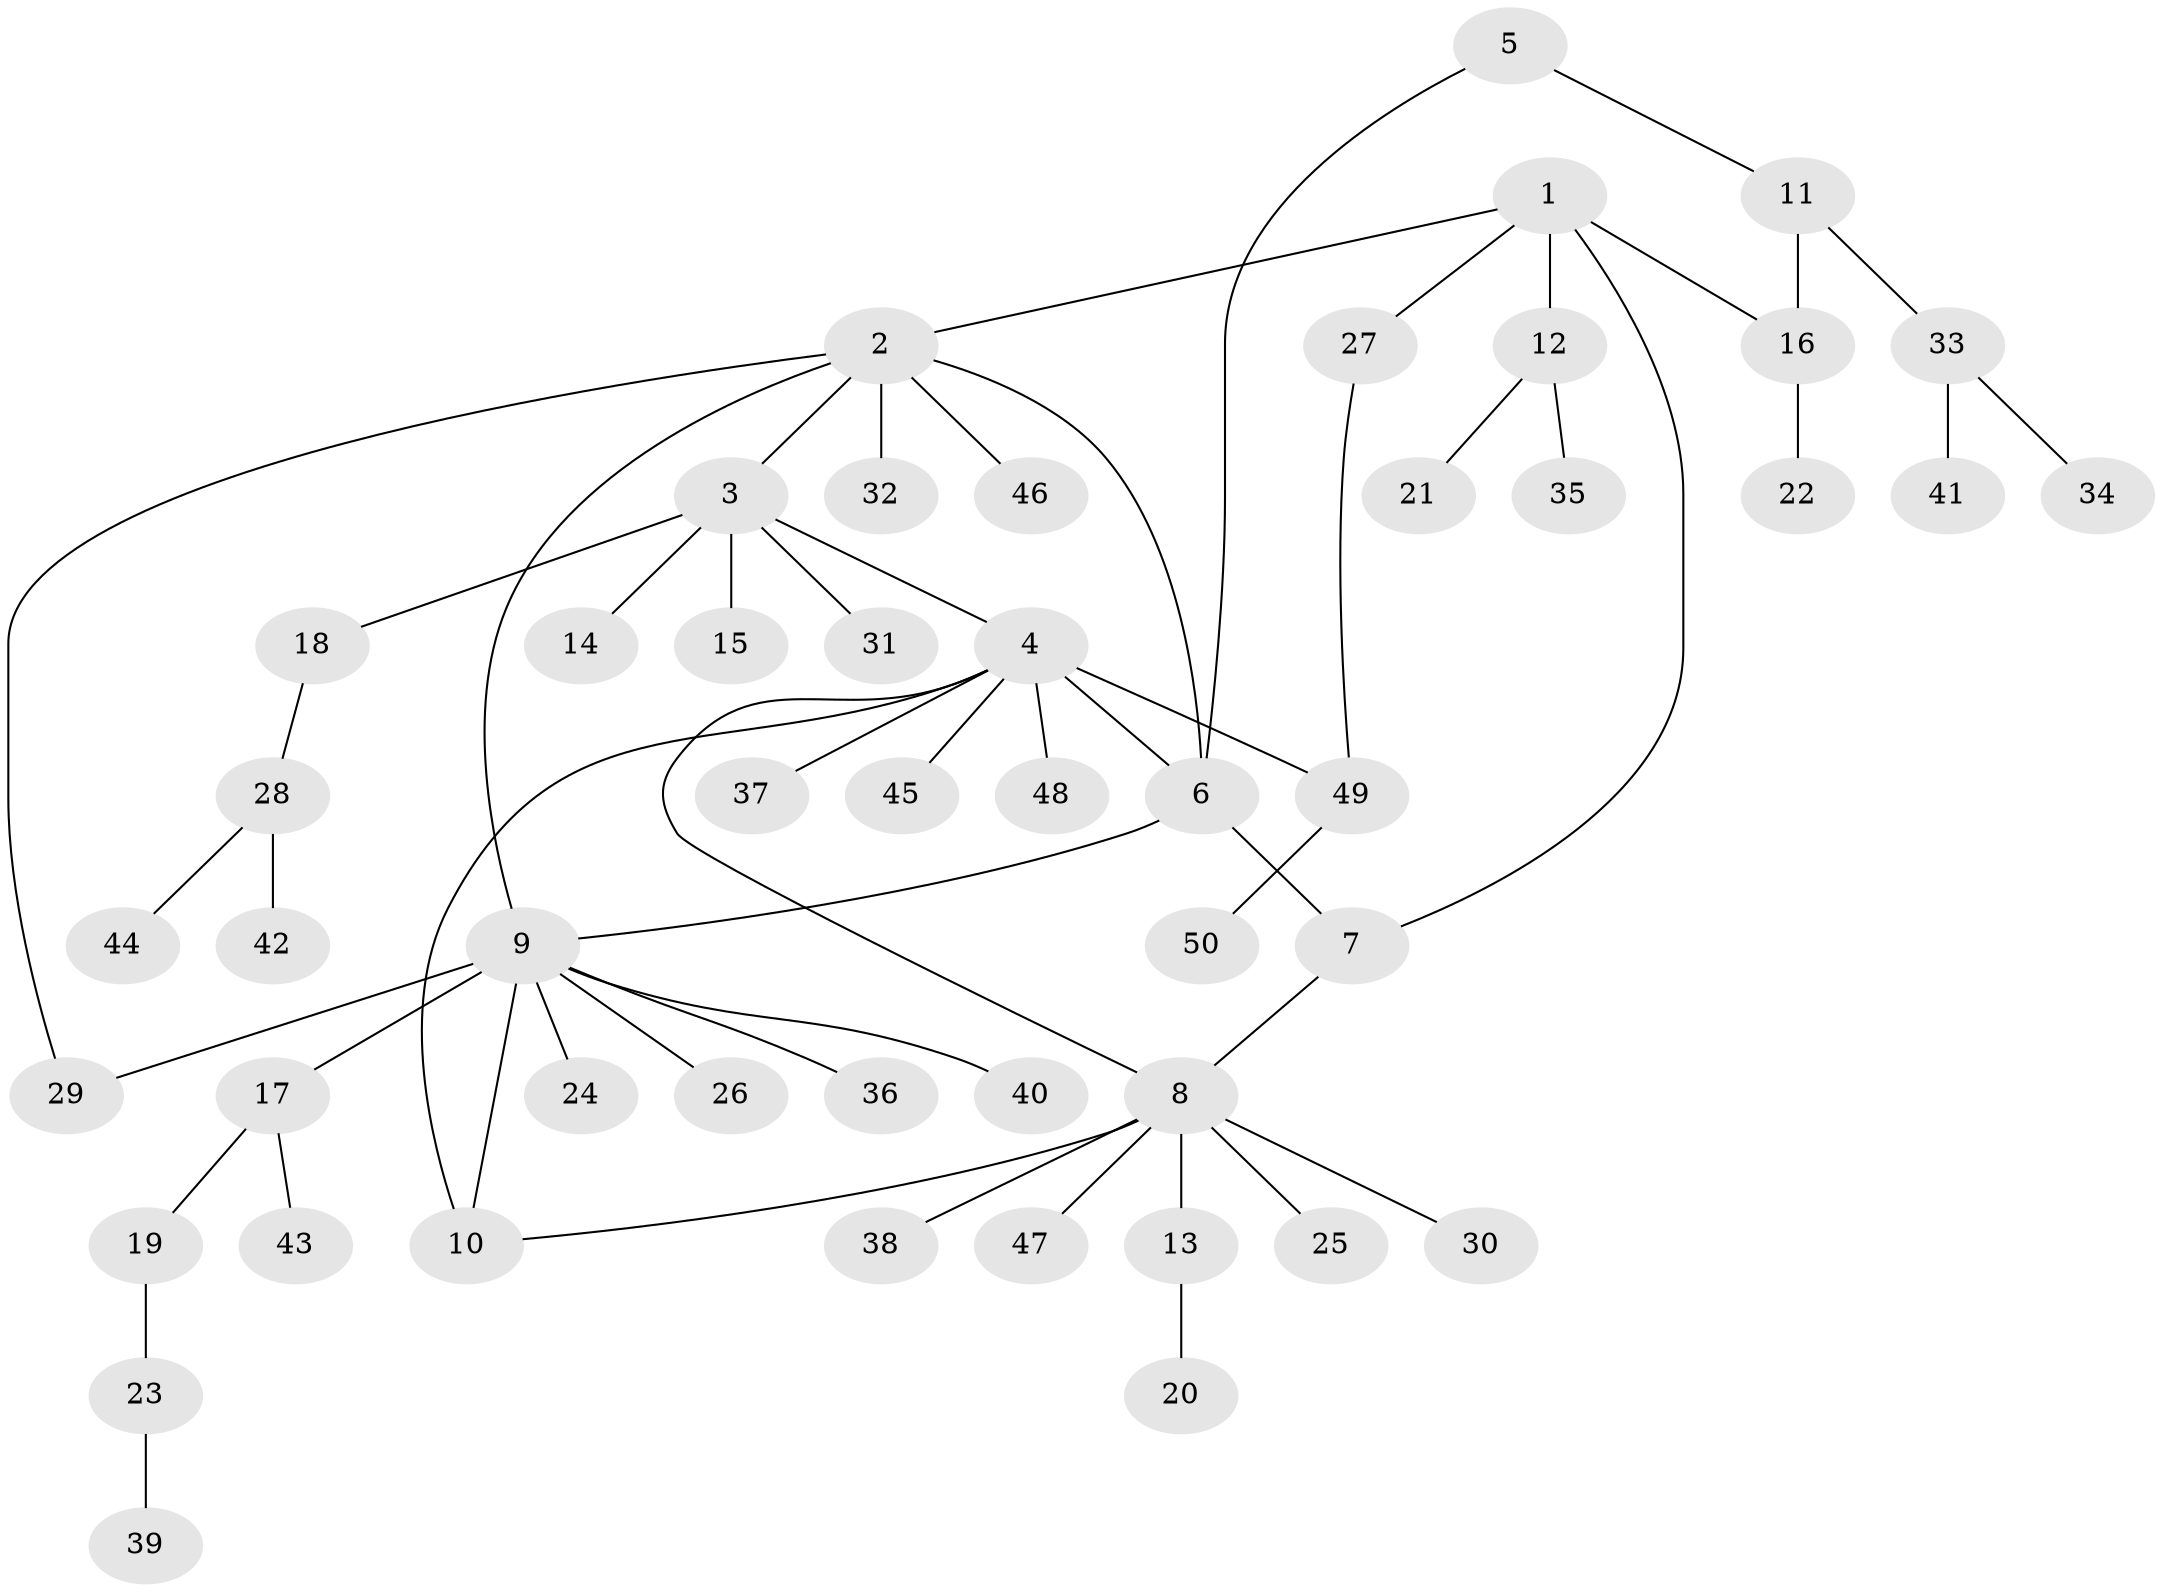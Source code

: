 // coarse degree distribution, {5: 0.027777777777777776, 6: 0.05555555555555555, 12: 0.027777777777777776, 3: 0.05555555555555555, 8: 0.027777777777777776, 9: 0.027777777777777776, 2: 0.16666666666666666, 1: 0.6111111111111112}
// Generated by graph-tools (version 1.1) at 2025/42/03/06/25 10:42:13]
// undirected, 50 vertices, 58 edges
graph export_dot {
graph [start="1"]
  node [color=gray90,style=filled];
  1;
  2;
  3;
  4;
  5;
  6;
  7;
  8;
  9;
  10;
  11;
  12;
  13;
  14;
  15;
  16;
  17;
  18;
  19;
  20;
  21;
  22;
  23;
  24;
  25;
  26;
  27;
  28;
  29;
  30;
  31;
  32;
  33;
  34;
  35;
  36;
  37;
  38;
  39;
  40;
  41;
  42;
  43;
  44;
  45;
  46;
  47;
  48;
  49;
  50;
  1 -- 2;
  1 -- 7;
  1 -- 12;
  1 -- 16;
  1 -- 27;
  2 -- 3;
  2 -- 6;
  2 -- 9;
  2 -- 29;
  2 -- 32;
  2 -- 46;
  3 -- 4;
  3 -- 14;
  3 -- 15;
  3 -- 18;
  3 -- 31;
  4 -- 6;
  4 -- 8;
  4 -- 10;
  4 -- 37;
  4 -- 45;
  4 -- 48;
  4 -- 49;
  5 -- 6;
  5 -- 11;
  6 -- 7;
  6 -- 9;
  7 -- 8;
  8 -- 10;
  8 -- 13;
  8 -- 25;
  8 -- 30;
  8 -- 38;
  8 -- 47;
  9 -- 10;
  9 -- 17;
  9 -- 24;
  9 -- 26;
  9 -- 29;
  9 -- 36;
  9 -- 40;
  11 -- 16;
  11 -- 33;
  12 -- 21;
  12 -- 35;
  13 -- 20;
  16 -- 22;
  17 -- 19;
  17 -- 43;
  18 -- 28;
  19 -- 23;
  23 -- 39;
  27 -- 49;
  28 -- 42;
  28 -- 44;
  33 -- 34;
  33 -- 41;
  49 -- 50;
}
